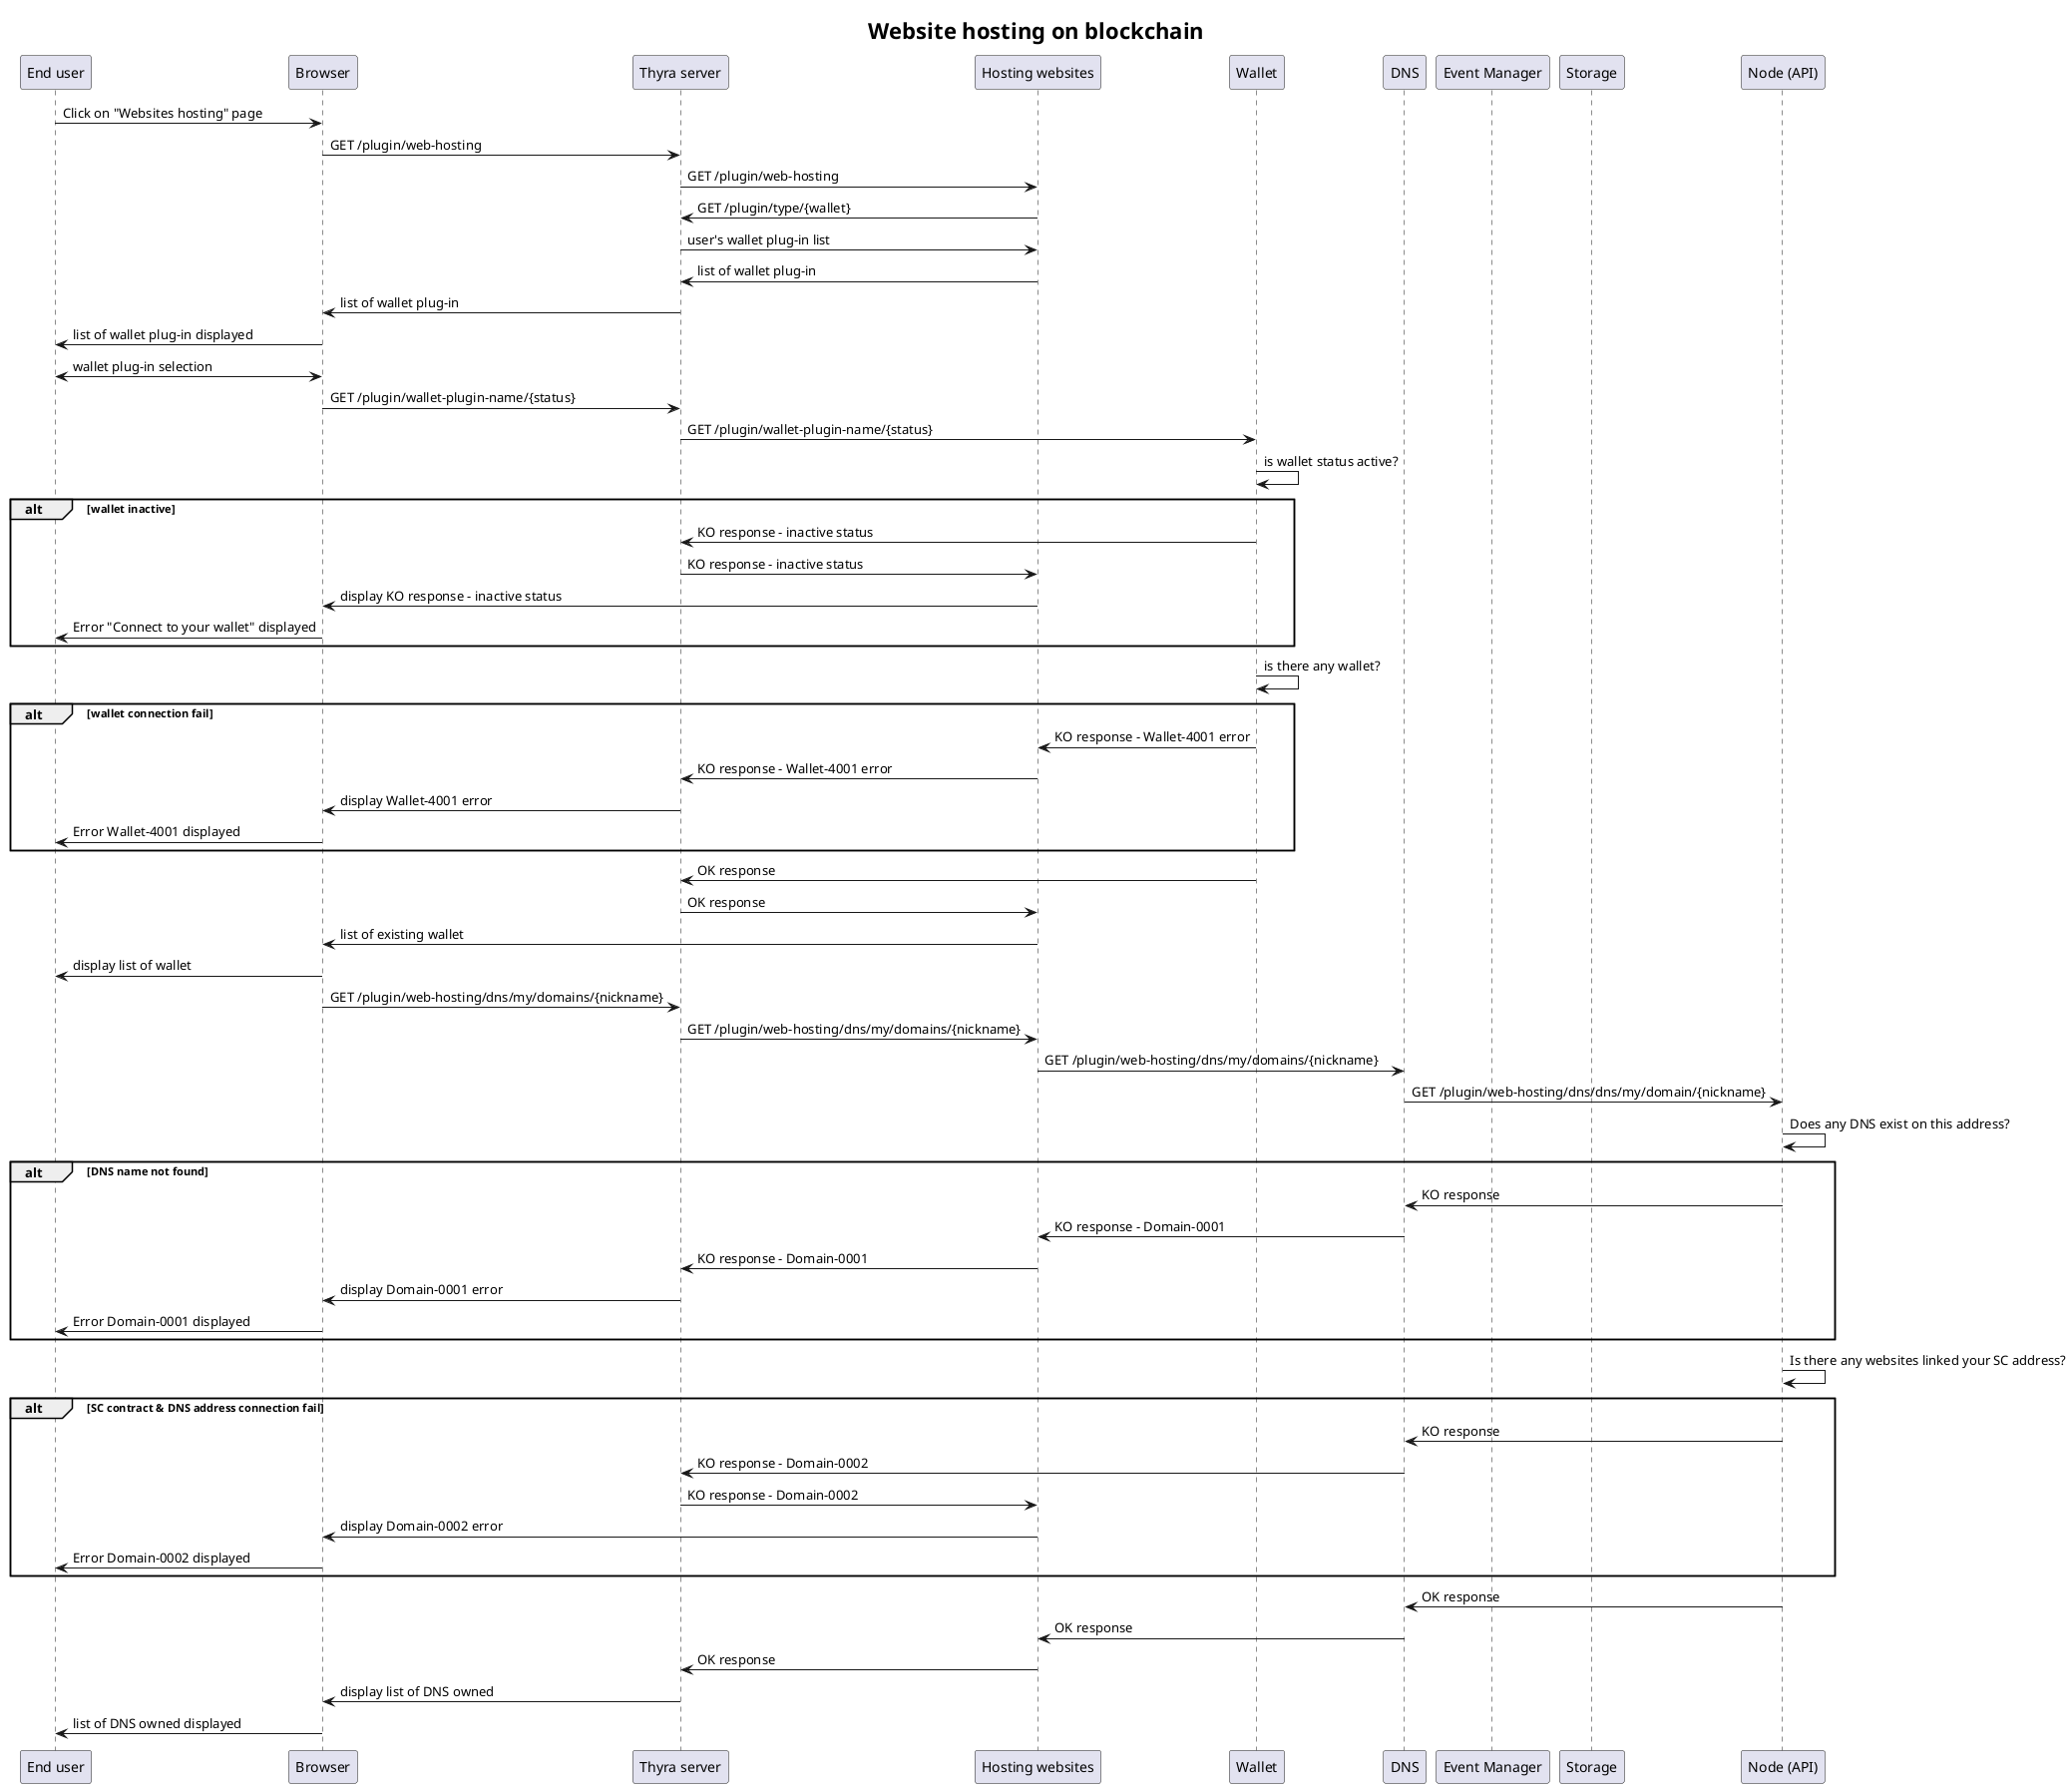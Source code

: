 @startuml Web hosting upload
participant "End user" as user
participant "Browser" as ui
participant "Thyra server" as thyra
participant "Hosting websites" as web
participant "Wallet" as w
participant "DNS" as dns
participant "Event Manager" as em
participant "Storage" as storage
participant "Node (API)" as node
title "= **Website hosting on blockchain**"


user -> ui: Click on "Websites hosting" page
ui -> thyra: GET /plugin/web-hosting
thyra -> web: GET /plugin/web-hosting
web -> thyra: GET /plugin/type/{wallet}
thyra -> web: user's wallet plug-in list
web -> thyra: list of wallet plug-in
thyra -> ui: list of wallet plug-in
ui -> user: list of wallet plug-in displayed
user <-> ui: wallet plug-in selection
ui -> thyra: GET /plugin/wallet-plugin-name/{status}
thyra -> w: GET /plugin/wallet-plugin-name/{status}
w -> w: is wallet status active?
alt wallet inactive
    w -> thyra: KO response - inactive status
    thyra -> web: KO response - inactive status
    web -> ui: display KO response - inactive status
    ui -> user: Error "Connect to your wallet" displayed
end
w -> w: is there any wallet?
alt wallet connection fail
w -> web: KO response - Wallet-4001 error
web ->thyra: KO response - Wallet-4001 error
thyra -> ui: display Wallet-4001 error
ui -> user: Error Wallet-4001 displayed
end
w -> thyra: OK response
thyra -> web: OK response
web -> ui: list of existing wallet
ui -> user: display list of wallet
ui -> thyra: GET /plugin/web-hosting/dns/my/domains/{nickname}
thyra -> web: GET /plugin/web-hosting/dns/my/domains/{nickname}
web -> dns: GET /plugin/web-hosting/dns/my/domains/{nickname}
dns -> node: GET /plugin/web-hosting/dns/dns/my/domain/{nickname}
node -> node: Does any DNS exist on this address?
alt DNS name not found
    node -> dns: KO response
    dns -> web: KO response - Domain-0001
    web -> thyra: KO response - Domain-0001
    thyra -> ui: display Domain-0001 error
    ui -> user: Error Domain-0001 displayed
end
node -> node: Is there any websites linked your SC address?
alt SC contract & DNS address connection fail
    node -> dns: KO response
    dns -> thyra: KO response - Domain-0002
    thyra -> web: KO response - Domain-0002
    web -> ui: display Domain-0002 error
    ui -> user: Error Domain-0002 displayed
end
node -> dns: OK response
dns -> web: OK response 
web -> thyra: OK response
thyra -> ui: display list of DNS owned
ui -> user: list of DNS owned displayed
@enduml